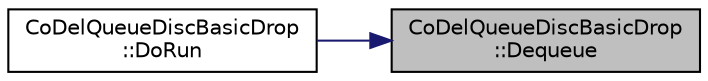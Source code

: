 digraph "CoDelQueueDiscBasicDrop::Dequeue"
{
 // LATEX_PDF_SIZE
  edge [fontname="Helvetica",fontsize="10",labelfontname="Helvetica",labelfontsize="10"];
  node [fontname="Helvetica",fontsize="10",shape=record];
  rankdir="RL";
  Node1 [label="CoDelQueueDiscBasicDrop\l::Dequeue",height=0.2,width=0.4,color="black", fillcolor="grey75", style="filled", fontcolor="black",tooltip="Dequeue function."];
  Node1 -> Node2 [dir="back",color="midnightblue",fontsize="10",style="solid",fontname="Helvetica"];
  Node2 [label="CoDelQueueDiscBasicDrop\l::DoRun",height=0.2,width=0.4,color="black", fillcolor="white", style="filled",URL="$class_co_del_queue_disc_basic_drop.html#ac7338aa80772388f2e8cadb8d975ac13",tooltip="Implementation to actually run this TestCase."];
}
